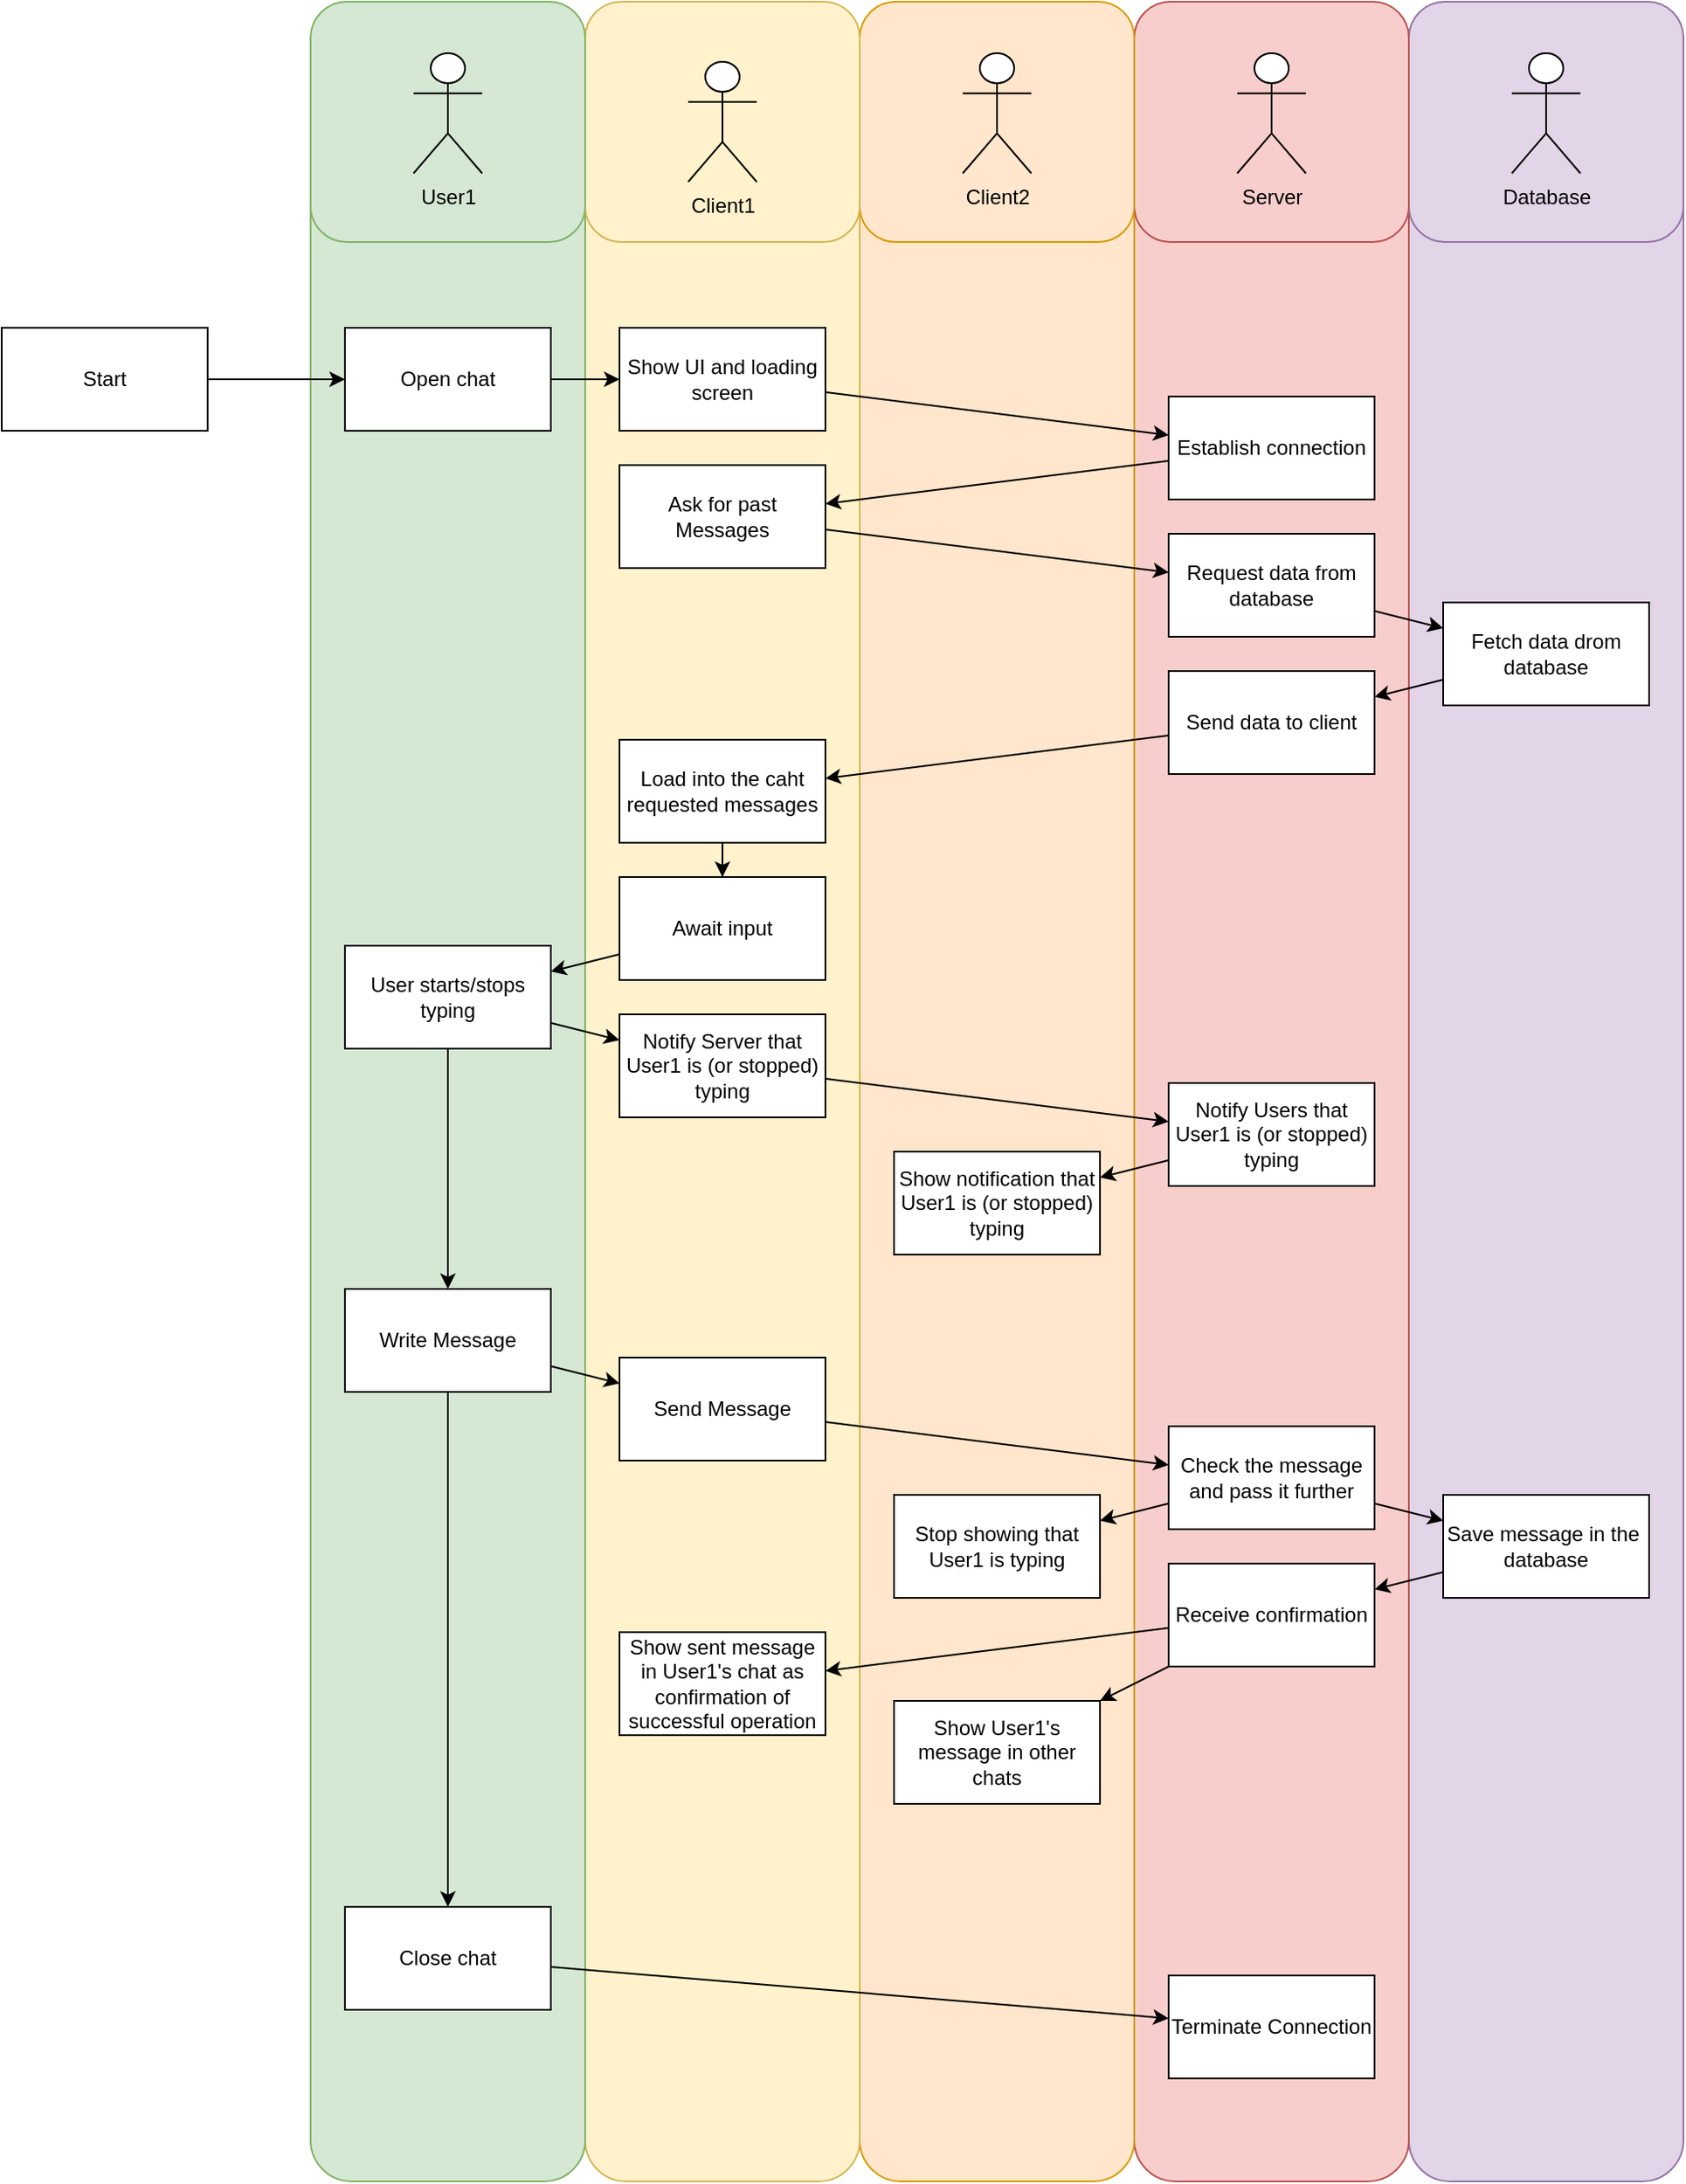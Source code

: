 <mxfile version="24.0.7" type="github">
  <diagram name="Pagina-1" id="2xL5hSOCkPQhhSe2iLA3">
    <mxGraphModel dx="2261" dy="1907" grid="1" gridSize="10" guides="1" tooltips="1" connect="1" arrows="1" fold="1" page="1" pageScale="1" pageWidth="827" pageHeight="1169" math="0" shadow="0">
      <root>
        <mxCell id="0" />
        <mxCell id="1" parent="0" />
        <mxCell id="g44KLaVrJFj6UJTE19Py-95" value="" style="rounded=1;whiteSpace=wrap;html=1;fillColor=#e1d5e7;strokeColor=#9673a6;" parent="1" vertex="1">
          <mxGeometry x="420" y="-70" width="160" height="1270" as="geometry" />
        </mxCell>
        <mxCell id="g44KLaVrJFj6UJTE19Py-94" value="" style="rounded=1;whiteSpace=wrap;html=1;fillColor=#f8cecc;strokeColor=#b85450;" parent="1" vertex="1">
          <mxGeometry x="260" y="-70" width="160" height="1270" as="geometry" />
        </mxCell>
        <mxCell id="g44KLaVrJFj6UJTE19Py-93" value="" style="rounded=1;whiteSpace=wrap;html=1;fillColor=#ffe6cc;strokeColor=#d79b00;" parent="1" vertex="1">
          <mxGeometry x="100" y="-70" width="160" height="1270" as="geometry" />
        </mxCell>
        <mxCell id="g44KLaVrJFj6UJTE19Py-92" value="" style="rounded=1;whiteSpace=wrap;html=1;fillColor=#fff2cc;strokeColor=#d6b656;" parent="1" vertex="1">
          <mxGeometry x="-60" y="-70" width="160" height="1270" as="geometry" />
        </mxCell>
        <mxCell id="g44KLaVrJFj6UJTE19Py-91" value="" style="rounded=1;whiteSpace=wrap;html=1;fillColor=#d5e8d4;strokeColor=#82b366;" parent="1" vertex="1">
          <mxGeometry x="-220" y="-70" width="160" height="1270" as="geometry" />
        </mxCell>
        <mxCell id="g44KLaVrJFj6UJTE19Py-101" value="" style="rounded=1;whiteSpace=wrap;html=1;fillColor=#e1d5e7;strokeColor=#9673a6;" parent="1" vertex="1">
          <mxGeometry x="420" y="-70" width="160" height="140" as="geometry" />
        </mxCell>
        <mxCell id="g44KLaVrJFj6UJTE19Py-100" value="" style="rounded=1;whiteSpace=wrap;html=1;fillColor=#f8cecc;strokeColor=#b85450;" parent="1" vertex="1">
          <mxGeometry x="260" y="-70" width="160" height="140" as="geometry" />
        </mxCell>
        <mxCell id="g44KLaVrJFj6UJTE19Py-99" value="" style="rounded=1;whiteSpace=wrap;html=1;fillColor=#ffe6cc;strokeColor=#d79b00;" parent="1" vertex="1">
          <mxGeometry x="100" y="-70" width="160" height="140" as="geometry" />
        </mxCell>
        <mxCell id="g44KLaVrJFj6UJTE19Py-98" value="" style="rounded=1;whiteSpace=wrap;html=1;fillColor=#fff2cc;strokeColor=#d6b656;" parent="1" vertex="1">
          <mxGeometry x="-60" y="-70" width="160" height="140" as="geometry" />
        </mxCell>
        <mxCell id="g44KLaVrJFj6UJTE19Py-97" value="" style="rounded=1;whiteSpace=wrap;html=1;fillColor=#d5e8d4;strokeColor=#82b366;" parent="1" vertex="1">
          <mxGeometry x="-220" y="-70" width="160" height="140" as="geometry" />
        </mxCell>
        <mxCell id="g44KLaVrJFj6UJTE19Py-63" style="rounded=0;orthogonalLoop=1;jettySize=auto;html=1;" parent="1" source="g44KLaVrJFj6UJTE19Py-1" target="g44KLaVrJFj6UJTE19Py-2" edge="1">
          <mxGeometry relative="1" as="geometry" />
        </mxCell>
        <mxCell id="g44KLaVrJFj6UJTE19Py-1" value="Start" style="rounded=0;whiteSpace=wrap;html=1;glass=0;" parent="1" vertex="1">
          <mxGeometry x="-400" y="120" width="120" height="60" as="geometry" />
        </mxCell>
        <mxCell id="g44KLaVrJFj6UJTE19Py-64" style="edgeStyle=orthogonalEdgeStyle;rounded=0;orthogonalLoop=1;jettySize=auto;html=1;" parent="1" source="g44KLaVrJFj6UJTE19Py-2" target="g44KLaVrJFj6UJTE19Py-55" edge="1">
          <mxGeometry relative="1" as="geometry" />
        </mxCell>
        <mxCell id="g44KLaVrJFj6UJTE19Py-2" value="Open chat" style="rounded=0;whiteSpace=wrap;html=1;" parent="1" vertex="1">
          <mxGeometry x="-200" y="120" width="120" height="60" as="geometry" />
        </mxCell>
        <mxCell id="g44KLaVrJFj6UJTE19Py-69" style="rounded=0;orthogonalLoop=1;jettySize=auto;html=1;" parent="1" source="g44KLaVrJFj6UJTE19Py-3" target="g44KLaVrJFj6UJTE19Py-48" edge="1">
          <mxGeometry relative="1" as="geometry" />
        </mxCell>
        <mxCell id="g44KLaVrJFj6UJTE19Py-3" value="Fetch data drom database" style="rounded=0;whiteSpace=wrap;html=1;" parent="1" vertex="1">
          <mxGeometry x="440" y="280" width="120" height="60" as="geometry" />
        </mxCell>
        <mxCell id="g44KLaVrJFj6UJTE19Py-66" style="rounded=0;orthogonalLoop=1;jettySize=auto;html=1;" parent="1" source="g44KLaVrJFj6UJTE19Py-4" target="g44KLaVrJFj6UJTE19Py-46" edge="1">
          <mxGeometry relative="1" as="geometry" />
        </mxCell>
        <mxCell id="g44KLaVrJFj6UJTE19Py-4" value="Establish connection" style="rounded=0;whiteSpace=wrap;html=1;" parent="1" vertex="1">
          <mxGeometry x="280" y="160" width="120" height="60" as="geometry" />
        </mxCell>
        <mxCell id="g44KLaVrJFj6UJTE19Py-73" style="rounded=0;orthogonalLoop=1;jettySize=auto;html=1;" parent="1" source="g44KLaVrJFj6UJTE19Py-11" target="g44KLaVrJFj6UJTE19Py-12" edge="1">
          <mxGeometry relative="1" as="geometry" />
        </mxCell>
        <mxCell id="g44KLaVrJFj6UJTE19Py-11" value="Await input" style="rounded=0;whiteSpace=wrap;html=1;" parent="1" vertex="1">
          <mxGeometry x="-40" y="440" width="120" height="60" as="geometry" />
        </mxCell>
        <mxCell id="g44KLaVrJFj6UJTE19Py-74" style="rounded=0;orthogonalLoop=1;jettySize=auto;html=1;" parent="1" source="g44KLaVrJFj6UJTE19Py-12" target="g44KLaVrJFj6UJTE19Py-51" edge="1">
          <mxGeometry relative="1" as="geometry" />
        </mxCell>
        <mxCell id="g44KLaVrJFj6UJTE19Py-77" style="edgeStyle=orthogonalEdgeStyle;rounded=0;orthogonalLoop=1;jettySize=auto;html=1;" parent="1" source="g44KLaVrJFj6UJTE19Py-12" target="g44KLaVrJFj6UJTE19Py-52" edge="1">
          <mxGeometry relative="1" as="geometry" />
        </mxCell>
        <mxCell id="g44KLaVrJFj6UJTE19Py-12" value="User starts/stops typing" style="rounded=0;whiteSpace=wrap;html=1;" parent="1" vertex="1">
          <mxGeometry x="-200" y="480" width="120" height="60" as="geometry" />
        </mxCell>
        <mxCell id="g44KLaVrJFj6UJTE19Py-89" style="rounded=0;orthogonalLoop=1;jettySize=auto;html=1;" parent="1" source="g44KLaVrJFj6UJTE19Py-26" target="g44KLaVrJFj6UJTE19Py-50" edge="1">
          <mxGeometry relative="1" as="geometry" />
        </mxCell>
        <mxCell id="g44KLaVrJFj6UJTE19Py-26" value="Close chat" style="rounded=0;whiteSpace=wrap;html=1;" parent="1" vertex="1">
          <mxGeometry x="-200" y="1040" width="120" height="60" as="geometry" />
        </mxCell>
        <mxCell id="g44KLaVrJFj6UJTE19Py-34" value="Client1" style="shape=umlActor;verticalLabelPosition=bottom;verticalAlign=top;html=1;outlineConnect=0;" parent="1" vertex="1">
          <mxGeometry y="-35" width="40" height="70" as="geometry" />
        </mxCell>
        <mxCell id="g44KLaVrJFj6UJTE19Py-35" value="Server" style="shape=umlActor;verticalLabelPosition=bottom;verticalAlign=top;html=1;outlineConnect=0;" parent="1" vertex="1">
          <mxGeometry x="320" y="-40" width="40" height="70" as="geometry" />
        </mxCell>
        <mxCell id="g44KLaVrJFj6UJTE19Py-38" value="Database" style="shape=umlActor;verticalLabelPosition=bottom;verticalAlign=top;html=1;outlineConnect=0;" parent="1" vertex="1">
          <mxGeometry x="480" y="-40" width="40" height="70" as="geometry" />
        </mxCell>
        <mxCell id="g44KLaVrJFj6UJTE19Py-41" value="User1" style="shape=umlActor;verticalLabelPosition=bottom;verticalAlign=top;html=1;outlineConnect=0;" parent="1" vertex="1">
          <mxGeometry x="-160" y="-40" width="40" height="70" as="geometry" />
        </mxCell>
        <mxCell id="g44KLaVrJFj6UJTE19Py-43" value="Client2" style="shape=umlActor;verticalLabelPosition=bottom;verticalAlign=top;html=1;outlineConnect=0;" parent="1" vertex="1">
          <mxGeometry x="160" y="-40" width="40" height="70" as="geometry" />
        </mxCell>
        <mxCell id="g44KLaVrJFj6UJTE19Py-67" style="rounded=0;orthogonalLoop=1;jettySize=auto;html=1;" parent="1" source="g44KLaVrJFj6UJTE19Py-46" target="g44KLaVrJFj6UJTE19Py-47" edge="1">
          <mxGeometry relative="1" as="geometry" />
        </mxCell>
        <mxCell id="g44KLaVrJFj6UJTE19Py-46" value="Ask for past Messages" style="rounded=0;whiteSpace=wrap;html=1;" parent="1" vertex="1">
          <mxGeometry x="-40" y="200" width="120" height="60" as="geometry" />
        </mxCell>
        <mxCell id="g44KLaVrJFj6UJTE19Py-68" style="rounded=0;orthogonalLoop=1;jettySize=auto;html=1;" parent="1" source="g44KLaVrJFj6UJTE19Py-47" target="g44KLaVrJFj6UJTE19Py-3" edge="1">
          <mxGeometry relative="1" as="geometry" />
        </mxCell>
        <mxCell id="g44KLaVrJFj6UJTE19Py-47" value="Request data from database" style="rounded=0;whiteSpace=wrap;html=1;" parent="1" vertex="1">
          <mxGeometry x="280" y="240" width="120" height="60" as="geometry" />
        </mxCell>
        <mxCell id="g44KLaVrJFj6UJTE19Py-70" style="rounded=0;orthogonalLoop=1;jettySize=auto;html=1;" parent="1" source="g44KLaVrJFj6UJTE19Py-48" target="g44KLaVrJFj6UJTE19Py-49" edge="1">
          <mxGeometry relative="1" as="geometry" />
        </mxCell>
        <mxCell id="g44KLaVrJFj6UJTE19Py-48" value="Send data to client" style="rounded=0;whiteSpace=wrap;html=1;" parent="1" vertex="1">
          <mxGeometry x="280" y="320" width="120" height="60" as="geometry" />
        </mxCell>
        <mxCell id="g44KLaVrJFj6UJTE19Py-72" style="edgeStyle=orthogonalEdgeStyle;rounded=0;orthogonalLoop=1;jettySize=auto;html=1;" parent="1" source="g44KLaVrJFj6UJTE19Py-49" target="g44KLaVrJFj6UJTE19Py-11" edge="1">
          <mxGeometry relative="1" as="geometry" />
        </mxCell>
        <mxCell id="g44KLaVrJFj6UJTE19Py-49" value="Load into the caht requested messages" style="rounded=0;whiteSpace=wrap;html=1;" parent="1" vertex="1">
          <mxGeometry x="-40" y="360" width="120" height="60" as="geometry" />
        </mxCell>
        <mxCell id="g44KLaVrJFj6UJTE19Py-50" value="Terminate Connection" style="rounded=0;whiteSpace=wrap;html=1;" parent="1" vertex="1">
          <mxGeometry x="280" y="1080" width="120" height="60" as="geometry" />
        </mxCell>
        <mxCell id="g44KLaVrJFj6UJTE19Py-75" style="rounded=0;orthogonalLoop=1;jettySize=auto;html=1;" parent="1" source="g44KLaVrJFj6UJTE19Py-51" target="g44KLaVrJFj6UJTE19Py-53" edge="1">
          <mxGeometry relative="1" as="geometry" />
        </mxCell>
        <mxCell id="g44KLaVrJFj6UJTE19Py-51" value="Notify Server that User1 is (or stopped) typing" style="rounded=0;whiteSpace=wrap;html=1;" parent="1" vertex="1">
          <mxGeometry x="-40" y="520" width="120" height="60" as="geometry" />
        </mxCell>
        <mxCell id="g44KLaVrJFj6UJTE19Py-78" style="rounded=0;orthogonalLoop=1;jettySize=auto;html=1;" parent="1" source="g44KLaVrJFj6UJTE19Py-52" target="g44KLaVrJFj6UJTE19Py-56" edge="1">
          <mxGeometry relative="1" as="geometry" />
        </mxCell>
        <mxCell id="g44KLaVrJFj6UJTE19Py-90" style="edgeStyle=orthogonalEdgeStyle;rounded=0;orthogonalLoop=1;jettySize=auto;html=1;" parent="1" source="g44KLaVrJFj6UJTE19Py-52" target="g44KLaVrJFj6UJTE19Py-26" edge="1">
          <mxGeometry relative="1" as="geometry" />
        </mxCell>
        <mxCell id="g44KLaVrJFj6UJTE19Py-52" value="Write Message" style="rounded=0;whiteSpace=wrap;html=1;" parent="1" vertex="1">
          <mxGeometry x="-200" y="680" width="120" height="60" as="geometry" />
        </mxCell>
        <mxCell id="g44KLaVrJFj6UJTE19Py-76" style="rounded=0;orthogonalLoop=1;jettySize=auto;html=1;" parent="1" source="g44KLaVrJFj6UJTE19Py-53" target="g44KLaVrJFj6UJTE19Py-54" edge="1">
          <mxGeometry relative="1" as="geometry" />
        </mxCell>
        <mxCell id="g44KLaVrJFj6UJTE19Py-53" value="Notify Users that User1 is (or stopped) typing" style="rounded=0;whiteSpace=wrap;html=1;" parent="1" vertex="1">
          <mxGeometry x="280" y="560" width="120" height="60" as="geometry" />
        </mxCell>
        <mxCell id="g44KLaVrJFj6UJTE19Py-54" value="Show notification that User1 is (or stopped) typing" style="rounded=0;whiteSpace=wrap;html=1;" parent="1" vertex="1">
          <mxGeometry x="120" y="600" width="120" height="60" as="geometry" />
        </mxCell>
        <mxCell id="g44KLaVrJFj6UJTE19Py-65" style="rounded=0;orthogonalLoop=1;jettySize=auto;html=1;" parent="1" source="g44KLaVrJFj6UJTE19Py-55" target="g44KLaVrJFj6UJTE19Py-4" edge="1">
          <mxGeometry relative="1" as="geometry" />
        </mxCell>
        <mxCell id="g44KLaVrJFj6UJTE19Py-55" value="Show UI and loading screen" style="rounded=0;whiteSpace=wrap;html=1;" parent="1" vertex="1">
          <mxGeometry x="-40" y="120" width="120" height="60" as="geometry" />
        </mxCell>
        <mxCell id="g44KLaVrJFj6UJTE19Py-79" style="rounded=0;orthogonalLoop=1;jettySize=auto;html=1;" parent="1" source="g44KLaVrJFj6UJTE19Py-56" target="g44KLaVrJFj6UJTE19Py-57" edge="1">
          <mxGeometry relative="1" as="geometry" />
        </mxCell>
        <mxCell id="g44KLaVrJFj6UJTE19Py-56" value="Send Message" style="rounded=0;whiteSpace=wrap;html=1;" parent="1" vertex="1">
          <mxGeometry x="-40" y="720" width="120" height="60" as="geometry" />
        </mxCell>
        <mxCell id="g44KLaVrJFj6UJTE19Py-80" style="rounded=0;orthogonalLoop=1;jettySize=auto;html=1;" parent="1" source="g44KLaVrJFj6UJTE19Py-57" target="g44KLaVrJFj6UJTE19Py-59" edge="1">
          <mxGeometry relative="1" as="geometry" />
        </mxCell>
        <mxCell id="g44KLaVrJFj6UJTE19Py-81" style="rounded=0;orthogonalLoop=1;jettySize=auto;html=1;" parent="1" source="g44KLaVrJFj6UJTE19Py-57" target="g44KLaVrJFj6UJTE19Py-58" edge="1">
          <mxGeometry relative="1" as="geometry" />
        </mxCell>
        <mxCell id="g44KLaVrJFj6UJTE19Py-57" value="Check the message and pass it further" style="rounded=0;whiteSpace=wrap;html=1;" parent="1" vertex="1">
          <mxGeometry x="280" y="760" width="120" height="60" as="geometry" />
        </mxCell>
        <mxCell id="g44KLaVrJFj6UJTE19Py-58" value="Stop showing that User1 is typing" style="rounded=0;whiteSpace=wrap;html=1;" parent="1" vertex="1">
          <mxGeometry x="120" y="800" width="120" height="60" as="geometry" />
        </mxCell>
        <mxCell id="g44KLaVrJFj6UJTE19Py-85" style="rounded=0;orthogonalLoop=1;jettySize=auto;html=1;" parent="1" source="g44KLaVrJFj6UJTE19Py-59" target="g44KLaVrJFj6UJTE19Py-83" edge="1">
          <mxGeometry relative="1" as="geometry" />
        </mxCell>
        <mxCell id="g44KLaVrJFj6UJTE19Py-59" value="Save message in the&amp;nbsp; database" style="rounded=0;whiteSpace=wrap;html=1;" parent="1" vertex="1">
          <mxGeometry x="440" y="800" width="120" height="60" as="geometry" />
        </mxCell>
        <mxCell id="g44KLaVrJFj6UJTE19Py-60" value="Show sent message in User1&#39;s chat as confirmation of successful operation" style="rounded=0;whiteSpace=wrap;html=1;" parent="1" vertex="1">
          <mxGeometry x="-40" y="880" width="120" height="60" as="geometry" />
        </mxCell>
        <mxCell id="g44KLaVrJFj6UJTE19Py-86" style="rounded=0;orthogonalLoop=1;jettySize=auto;html=1;" parent="1" source="g44KLaVrJFj6UJTE19Py-83" target="g44KLaVrJFj6UJTE19Py-84" edge="1">
          <mxGeometry relative="1" as="geometry" />
        </mxCell>
        <mxCell id="g44KLaVrJFj6UJTE19Py-87" style="rounded=0;orthogonalLoop=1;jettySize=auto;html=1;" parent="1" source="g44KLaVrJFj6UJTE19Py-83" target="g44KLaVrJFj6UJTE19Py-60" edge="1">
          <mxGeometry relative="1" as="geometry" />
        </mxCell>
        <mxCell id="g44KLaVrJFj6UJTE19Py-83" value="Receive confirmation" style="rounded=0;whiteSpace=wrap;html=1;" parent="1" vertex="1">
          <mxGeometry x="280" y="840" width="120" height="60" as="geometry" />
        </mxCell>
        <mxCell id="g44KLaVrJFj6UJTE19Py-84" value="Show User1&#39;s message in other chats" style="rounded=0;whiteSpace=wrap;html=1;" parent="1" vertex="1">
          <mxGeometry x="120" y="920" width="120" height="60" as="geometry" />
        </mxCell>
      </root>
    </mxGraphModel>
  </diagram>
</mxfile>
